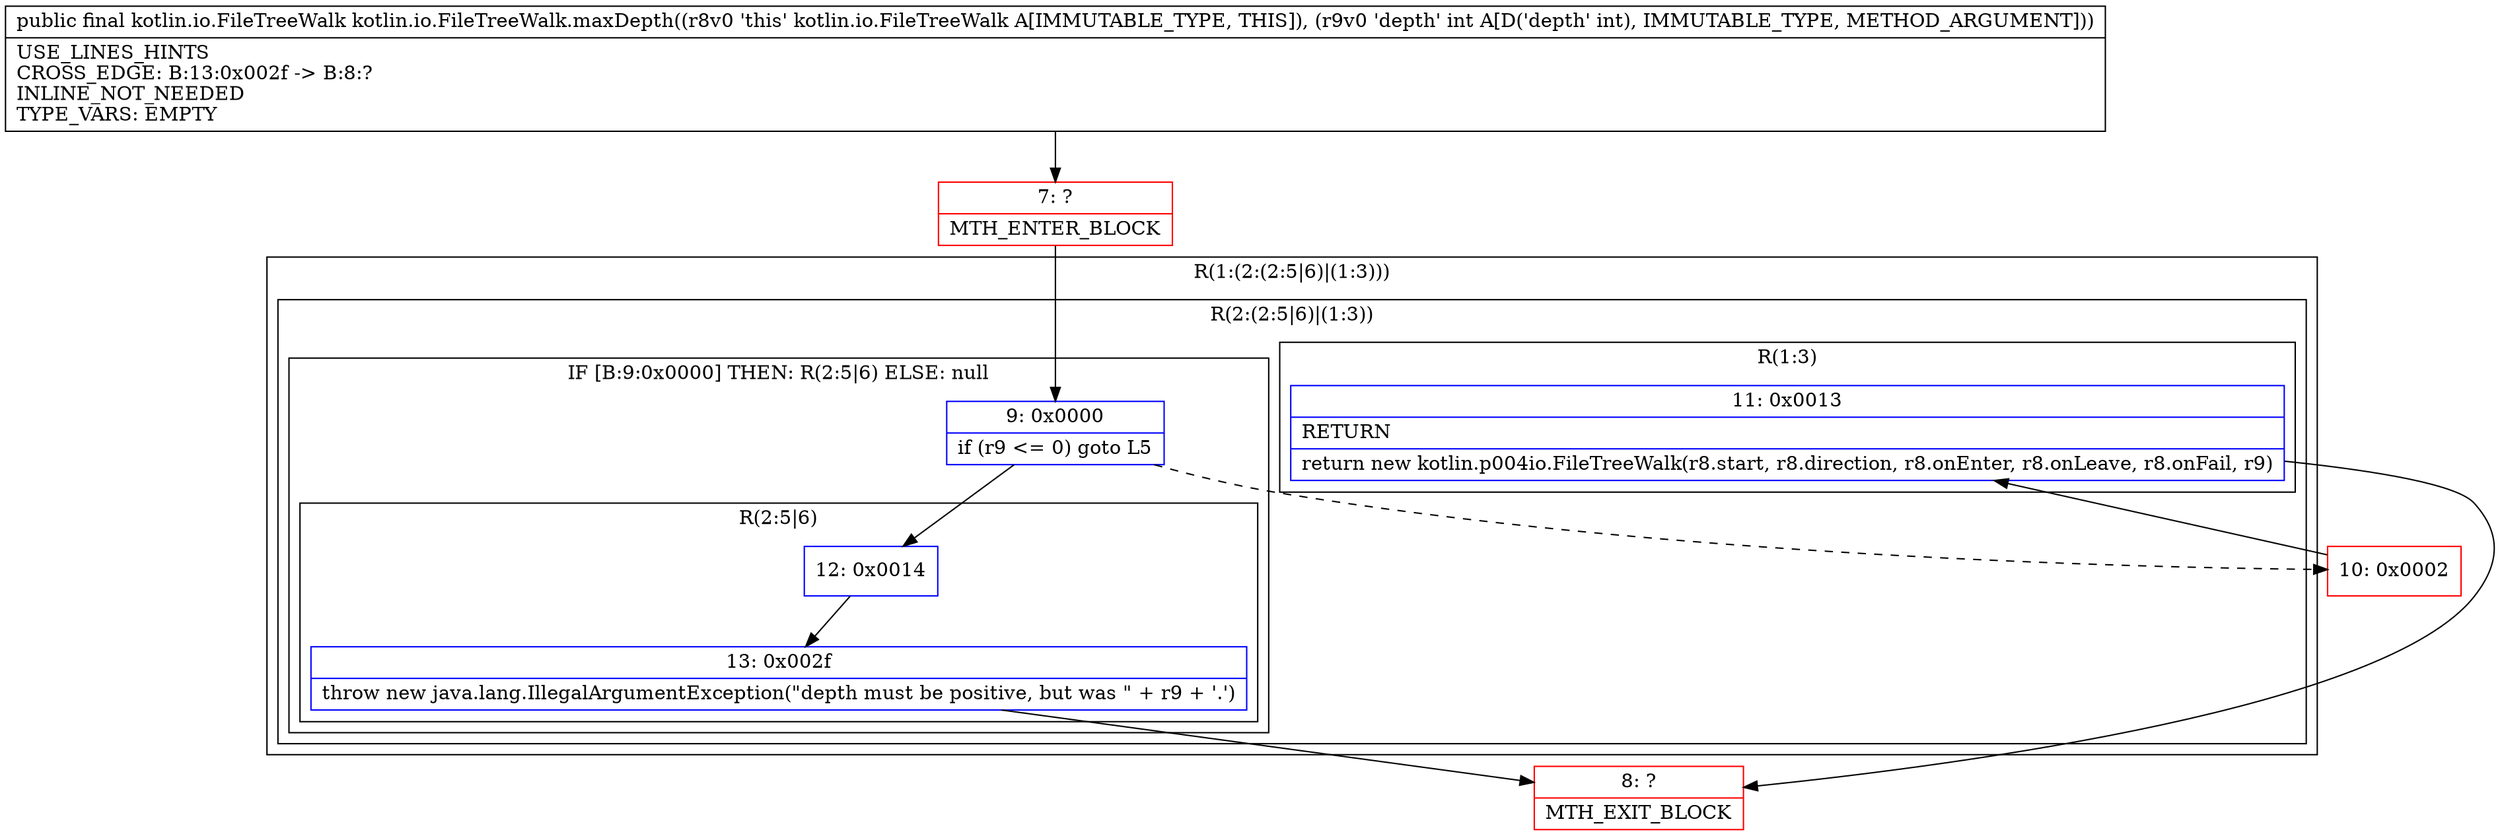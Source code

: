 digraph "CFG forkotlin.io.FileTreeWalk.maxDepth(I)Lkotlin\/io\/FileTreeWalk;" {
subgraph cluster_Region_1938775758 {
label = "R(1:(2:(2:5|6)|(1:3)))";
node [shape=record,color=blue];
subgraph cluster_Region_1827399511 {
label = "R(2:(2:5|6)|(1:3))";
node [shape=record,color=blue];
subgraph cluster_IfRegion_1184622641 {
label = "IF [B:9:0x0000] THEN: R(2:5|6) ELSE: null";
node [shape=record,color=blue];
Node_9 [shape=record,label="{9\:\ 0x0000|if (r9 \<= 0) goto L5\l}"];
subgraph cluster_Region_1543101898 {
label = "R(2:5|6)";
node [shape=record,color=blue];
Node_12 [shape=record,label="{12\:\ 0x0014}"];
Node_13 [shape=record,label="{13\:\ 0x002f|throw new java.lang.IllegalArgumentException(\"depth must be positive, but was \" + r9 + '.')\l}"];
}
}
subgraph cluster_Region_1376354645 {
label = "R(1:3)";
node [shape=record,color=blue];
Node_11 [shape=record,label="{11\:\ 0x0013|RETURN\l|return new kotlin.p004io.FileTreeWalk(r8.start, r8.direction, r8.onEnter, r8.onLeave, r8.onFail, r9)\l}"];
}
}
}
Node_7 [shape=record,color=red,label="{7\:\ ?|MTH_ENTER_BLOCK\l}"];
Node_10 [shape=record,color=red,label="{10\:\ 0x0002}"];
Node_8 [shape=record,color=red,label="{8\:\ ?|MTH_EXIT_BLOCK\l}"];
MethodNode[shape=record,label="{public final kotlin.io.FileTreeWalk kotlin.io.FileTreeWalk.maxDepth((r8v0 'this' kotlin.io.FileTreeWalk A[IMMUTABLE_TYPE, THIS]), (r9v0 'depth' int A[D('depth' int), IMMUTABLE_TYPE, METHOD_ARGUMENT]))  | USE_LINES_HINTS\lCROSS_EDGE: B:13:0x002f \-\> B:8:?\lINLINE_NOT_NEEDED\lTYPE_VARS: EMPTY\l}"];
MethodNode -> Node_7;Node_9 -> Node_10[style=dashed];
Node_9 -> Node_12;
Node_12 -> Node_13;
Node_13 -> Node_8;
Node_11 -> Node_8;
Node_7 -> Node_9;
Node_10 -> Node_11;
}

